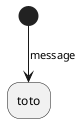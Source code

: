 {
  "sha1": "sp7wif802b91cmtiujnc6j0ysy4fn63",
  "insertion": {
    "when": "2024-06-04T17:28:45.298Z",
    "user": "plantuml@gmail.com"
  }
}
@startuml
(*) -->[message] "toto"
@enduml
